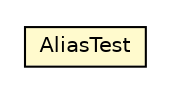 #!/usr/local/bin/dot
#
# Class diagram 
# Generated by UMLGraph version R5_6_6-8-g8d7759 (http://www.umlgraph.org/)
#

digraph G {
	edge [fontname="Helvetica",fontsize=10,labelfontname="Helvetica",labelfontsize=10];
	node [fontname="Helvetica",fontsize=10,shape=plaintext];
	nodesep=0.25;
	ranksep=0.5;
	// org.dayatang.persistence.hibernate.AliasTest
	c42 [label=<<table title="org.dayatang.persistence.hibernate.AliasTest" border="0" cellborder="1" cellspacing="0" cellpadding="2" port="p" bgcolor="lemonChiffon" href="./AliasTest.html">
		<tr><td><table border="0" cellspacing="0" cellpadding="1">
<tr><td align="center" balign="center"> AliasTest </td></tr>
		</table></td></tr>
		</table>>, URL="./AliasTest.html", fontname="Helvetica", fontcolor="black", fontsize=10.0];
}

